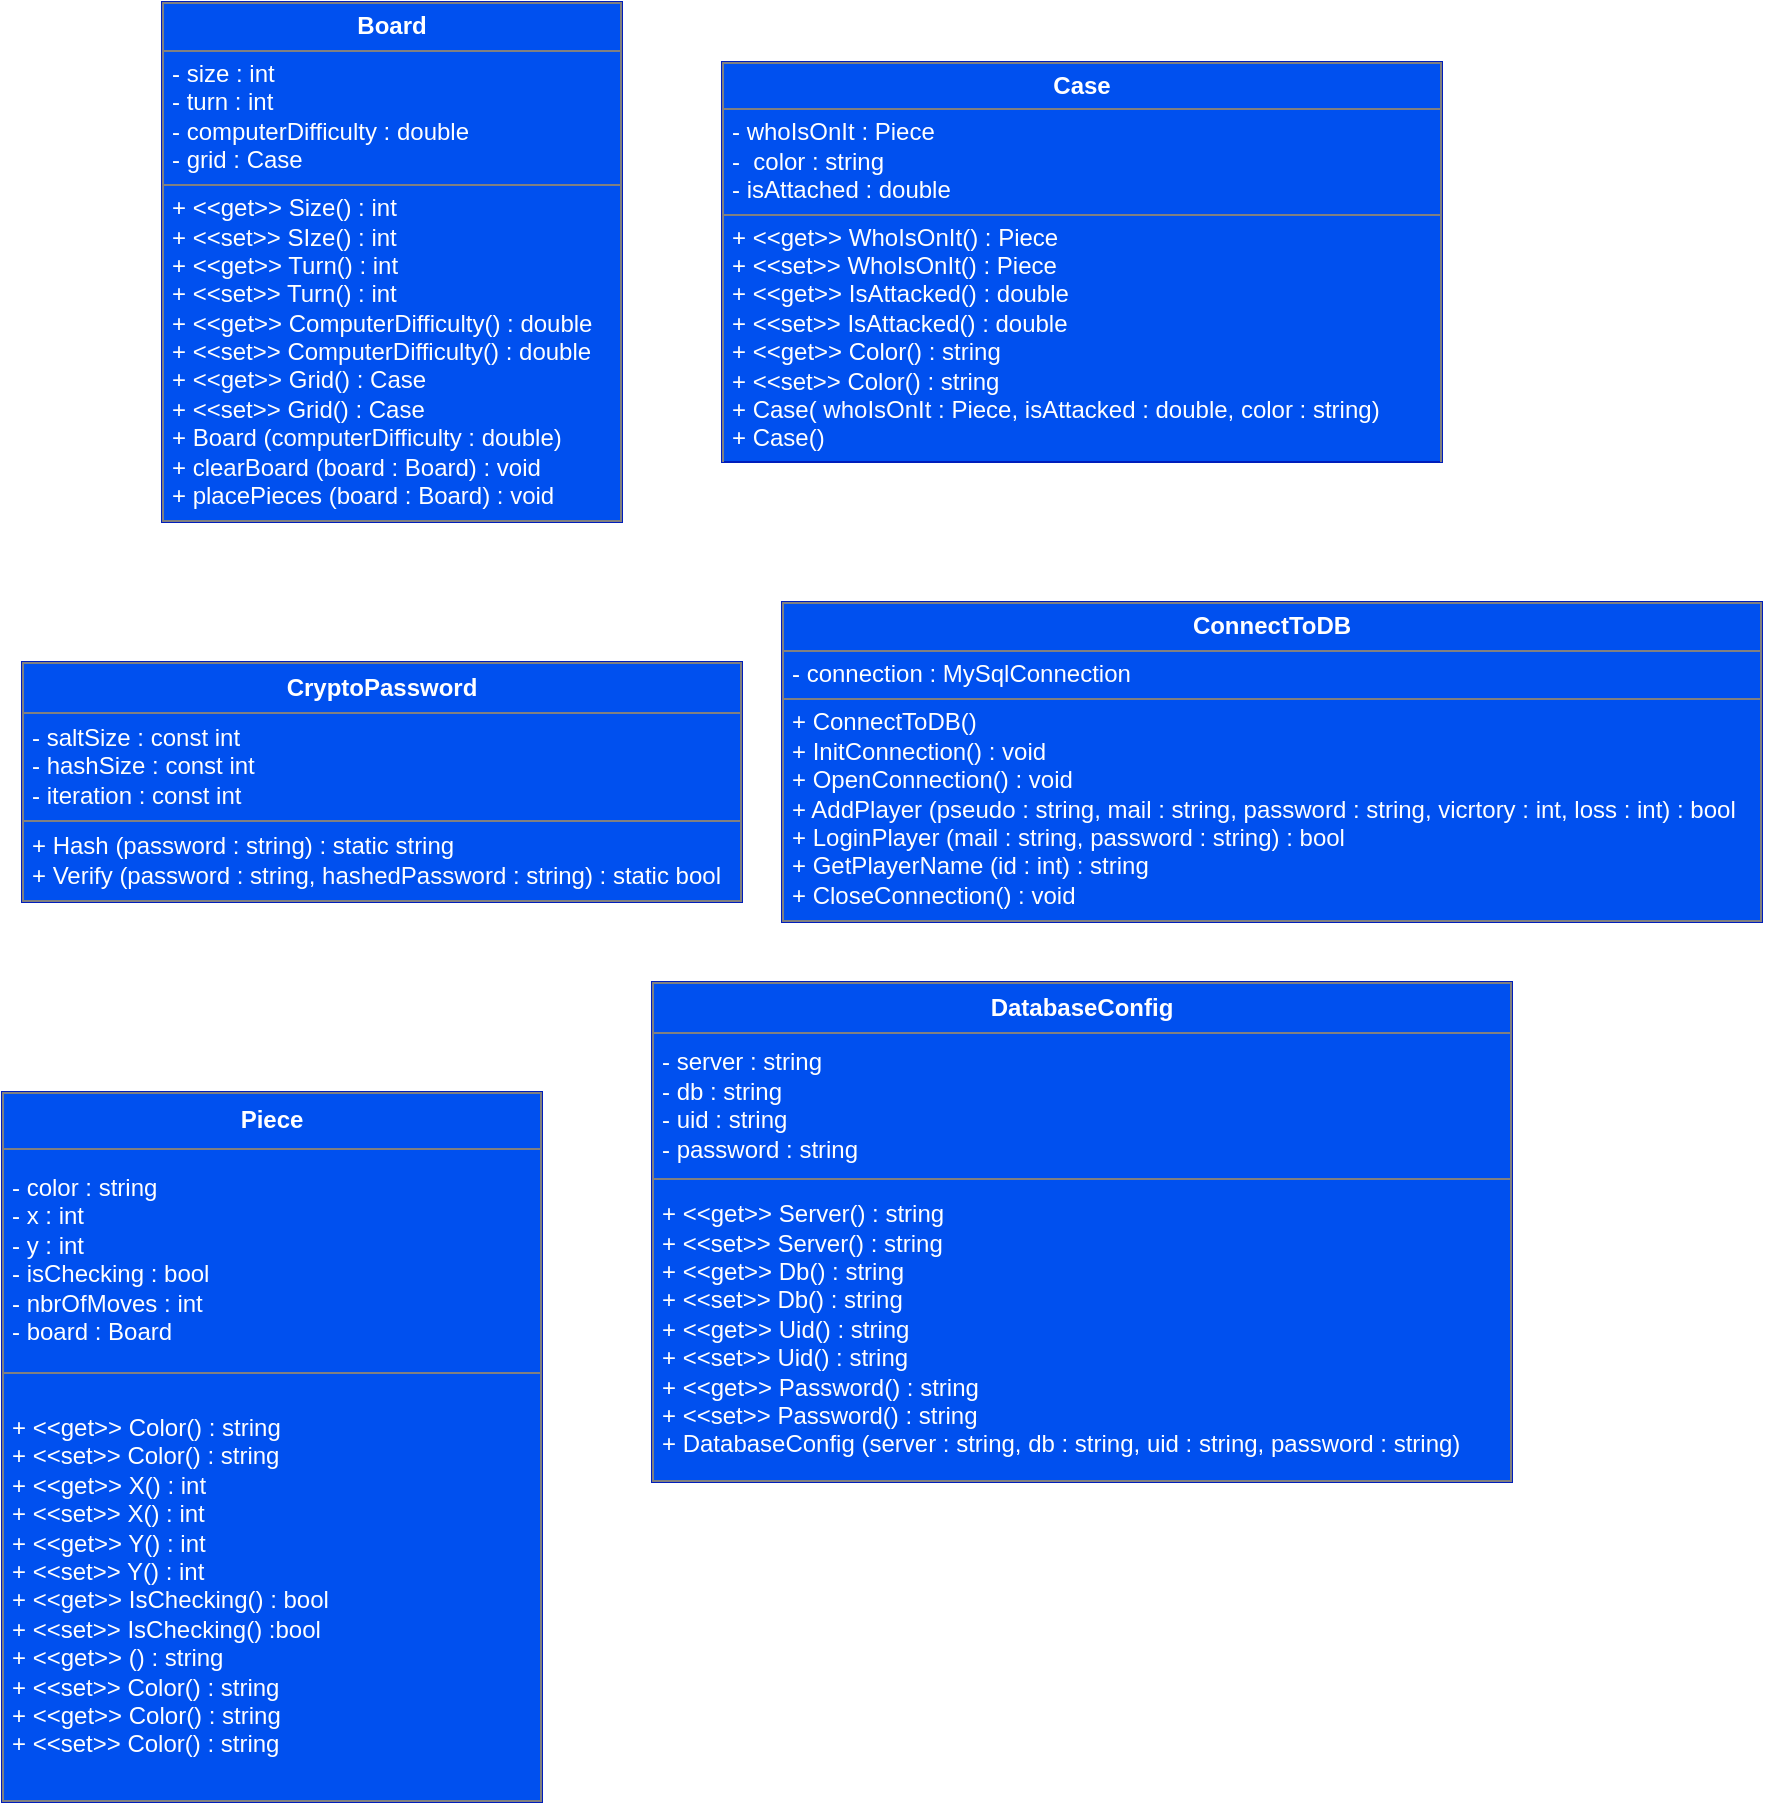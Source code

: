 <mxfile version="12.4.2" type="device" pages="1"><diagram id="xGW0hD4V8Bn89OmpvTJK" name="Page-1"><mxGraphModel dx="1520" dy="985" grid="1" gridSize="10" guides="1" tooltips="1" connect="1" arrows="1" fold="1" page="1" pageScale="1" pageWidth="827" pageHeight="1169" math="0" shadow="0"><root><mxCell id="0"/><mxCell id="1" parent="0"/><mxCell id="zTVLeNgZYF0yA3XOXMLI-1" value="&lt;table border=&quot;1&quot; width=&quot;100%&quot; cellpadding=&quot;4&quot; style=&quot;width: 100% ; height: 100% ; border-collapse: collapse&quot;&gt;&lt;tbody&gt;&lt;tr&gt;&lt;th align=&quot;center&quot;&gt;Board&lt;/th&gt;&lt;/tr&gt;&lt;tr&gt;&lt;td&gt;- size : int&lt;br&gt;- turn : int&amp;nbsp;&lt;br&gt;- computerDifficulty : double&lt;br&gt;- grid : Case&lt;br&gt;&lt;/td&gt;&lt;/tr&gt;&lt;tr&gt;&lt;td&gt;+ &amp;lt;&amp;lt;get&amp;gt;&amp;gt; Size() : int&lt;br&gt;+ &amp;lt;&amp;lt;set&amp;gt;&amp;gt; SIze() : int&lt;br&gt;+ &amp;lt;&amp;lt;get&amp;gt;&amp;gt; Turn() : int&lt;br&gt;+ &amp;lt;&amp;lt;set&amp;gt;&amp;gt; Turn() : int&lt;br&gt;+ &amp;lt;&amp;lt;get&amp;gt;&amp;gt; ComputerDifficulty() : double&lt;br&gt;+ &amp;lt;&amp;lt;set&amp;gt;&amp;gt; ComputerDifficulty() : double&lt;br&gt;+ &amp;lt;&amp;lt;get&amp;gt;&amp;gt; Grid() : Case&lt;br&gt;+ &amp;lt;&amp;lt;set&amp;gt;&amp;gt; Grid() : Case&lt;br&gt;+ Board (computerDifficulty : double)&lt;br&gt;+ clearBoard (board : Board) : void&lt;br&gt;+ placePieces (board : Board) : void&lt;/td&gt;&lt;/tr&gt;&lt;/tbody&gt;&lt;/table&gt;" style="text;html=1;strokeColor=#001DBC;fillColor=#0050ef;overflow=fill;fontColor=#ffffff;" parent="1" vertex="1"><mxGeometry x="20" y="20" width="230" height="260" as="geometry"/></mxCell><mxCell id="zTVLeNgZYF0yA3XOXMLI-2" value="&lt;table border=&quot;1&quot; width=&quot;100%&quot; cellpadding=&quot;4&quot; style=&quot;width: 100% ; height: 100% ; border-collapse: collapse&quot;&gt;&lt;tbody&gt;&lt;tr&gt;&lt;th align=&quot;center&quot;&gt;&lt;b&gt;Case&lt;/b&gt;&lt;/th&gt;&lt;/tr&gt;&lt;tr&gt;&lt;td&gt;- whoIsOnIt : Piece&lt;br&gt;-&amp;nbsp; color : string&lt;br&gt;- isAttached : double&lt;/td&gt;&lt;/tr&gt;&lt;tr&gt;&lt;td&gt;+ &amp;lt;&amp;lt;get&amp;gt;&amp;gt; WhoIsOnIt()&amp;nbsp;: Piece&lt;br&gt;+ &amp;lt;&amp;lt;set&amp;gt;&amp;gt; WhoIsOnIt()&amp;nbsp;: Piece&lt;br&gt;+ &amp;lt;&amp;lt;get&amp;gt;&amp;gt; IsAttacked()&amp;nbsp;: double&lt;br&gt;+ &amp;lt;&amp;lt;set&amp;gt;&amp;gt; IsAttacked()&amp;nbsp;: double&lt;br&gt;+ &amp;lt;&amp;lt;get&amp;gt;&amp;gt; Color()&amp;nbsp;: string&lt;br&gt;+ &amp;lt;&amp;lt;set&amp;gt;&amp;gt; Color()&amp;nbsp;: string&lt;br&gt;+ Case( whoIsOnIt : Piece, isAttacked : double, color : string)&lt;br&gt;+ Case()&lt;br&gt;&lt;/td&gt;&lt;/tr&gt;&lt;/tbody&gt;&lt;/table&gt;" style="text;html=1;strokeColor=#001DBC;fillColor=#0050ef;overflow=fill;fontColor=#ffffff;" parent="1" vertex="1"><mxGeometry x="300" y="50" width="360" height="200" as="geometry"/></mxCell><mxCell id="zTVLeNgZYF0yA3XOXMLI-4" value="&lt;table border=&quot;1&quot; width=&quot;100%&quot; cellpadding=&quot;4&quot; style=&quot;width: 100% ; height: 100% ; border-collapse: collapse&quot;&gt;&lt;tbody&gt;&lt;tr&gt;&lt;th align=&quot;center&quot;&gt;&lt;b&gt;ConnectToDB&lt;/b&gt;&lt;/th&gt;&lt;/tr&gt;&lt;tr&gt;&lt;td&gt;- connection : MySqlConnection&lt;/td&gt;&lt;/tr&gt;&lt;tr&gt;&lt;td&gt;+ ConnectToDB()&lt;br&gt;+ InitConnection() : void&lt;br&gt;+ OpenConnection() : void&lt;br&gt;+ AddPlayer (pseudo : string, mail : string, password : string, vicrtory : int, loss : int) : bool&amp;nbsp;&lt;br&gt;+ LoginPlayer (mail : string, password : string) : bool&amp;nbsp;&lt;br&gt;+ GetPlayerName (id : int) : string&lt;br&gt;+ CloseConnection() : void&lt;/td&gt;&lt;/tr&gt;&lt;/tbody&gt;&lt;/table&gt;" style="text;html=1;strokeColor=#001DBC;fillColor=#0050ef;overflow=fill;fontColor=#ffffff;" parent="1" vertex="1"><mxGeometry x="330" y="320" width="490" height="160" as="geometry"/></mxCell><mxCell id="zTVLeNgZYF0yA3XOXMLI-5" value="&lt;table border=&quot;1&quot; width=&quot;100%&quot; cellpadding=&quot;4&quot; style=&quot;width: 100% ; height: 100% ; border-collapse: collapse&quot;&gt;&lt;tbody&gt;&lt;tr&gt;&lt;th align=&quot;center&quot;&gt;DatabaseConfig&lt;/th&gt;&lt;/tr&gt;&lt;tr&gt;&lt;td&gt;- server : string&lt;br&gt;- db : string&lt;br&gt;- uid : string&lt;br&gt;- password : string&amp;nbsp;&lt;/td&gt;&lt;/tr&gt;&lt;tr&gt;&lt;td&gt;+ &amp;lt;&amp;lt;get&amp;gt;&amp;gt; Server() : string&lt;br&gt;+ &amp;lt;&amp;lt;set&amp;gt;&amp;gt; Server() : string&lt;br&gt;+ &amp;lt;&amp;lt;get&amp;gt;&amp;gt; Db() : string&lt;br&gt;+ &amp;lt;&amp;lt;set&amp;gt;&amp;gt; Db() : string&lt;br&gt;+ &amp;lt;&amp;lt;get&amp;gt;&amp;gt; Uid() : string&lt;br&gt;+ &amp;lt;&amp;lt;set&amp;gt;&amp;gt; Uid() : string&lt;br&gt;+ &amp;lt;&amp;lt;get&amp;gt;&amp;gt; Password() : string&lt;br&gt;+ &amp;lt;&amp;lt;set&amp;gt;&amp;gt; Password() : string&lt;br&gt;+ DatabaseConfig (server : string, db : string, uid : string, password : string)&lt;/td&gt;&lt;/tr&gt;&lt;/tbody&gt;&lt;/table&gt;" style="text;html=1;overflow=fill;fillColor=#0050ef;strokeColor=#001DBC;fontColor=#ffffff;" parent="1" vertex="1"><mxGeometry x="265" y="510" width="430" height="250" as="geometry"/></mxCell><mxCell id="zTVLeNgZYF0yA3XOXMLI-6" value="&lt;table border=&quot;1&quot; width=&quot;100%&quot; cellpadding=&quot;4&quot; style=&quot;width: 100% ; height: 100% ; border-collapse: collapse&quot;&gt;&lt;tbody&gt;&lt;tr&gt;&lt;th align=&quot;center&quot;&gt;CryptoPassword&lt;/th&gt;&lt;/tr&gt;&lt;tr&gt;&lt;td&gt;- saltSize : const int&amp;nbsp;&lt;br&gt;- hashSize : const int&lt;br&gt;- iteration : const int&lt;/td&gt;&lt;/tr&gt;&lt;tr&gt;&lt;td&gt;+ Hash (password : string) : static string&lt;br&gt;+ Verify (password : string, hashedPassword : string) : static bool&lt;/td&gt;&lt;/tr&gt;&lt;/tbody&gt;&lt;/table&gt;" style="text;html=1;strokeColor=#001DBC;fillColor=#0050ef;overflow=fill;fontColor=#ffffff;" parent="1" vertex="1"><mxGeometry x="-50" y="350" width="360" height="120" as="geometry"/></mxCell><mxCell id="ZhPU3JPZZEqo6kHhqLF1-1" value="&lt;table border=&quot;1&quot; width=&quot;100%&quot; cellpadding=&quot;4&quot; style=&quot;width: 100% ; height: 100% ; border-collapse: collapse&quot;&gt;&lt;tbody&gt;&lt;tr&gt;&lt;th align=&quot;center&quot;&gt;Piece&lt;/th&gt;&lt;/tr&gt;&lt;tr&gt;&lt;td&gt;- color : string&amp;nbsp;&lt;br&gt;- x : int&amp;nbsp;&lt;br&gt;- y : int&lt;br&gt;- isChecking : bool&amp;nbsp;&lt;br&gt;- nbrOfMoves : int&lt;br&gt;- board : Board&amp;nbsp;&lt;/td&gt;&lt;/tr&gt;&lt;tr&gt;&lt;td&gt;+ &amp;lt;&amp;lt;get&amp;gt;&amp;gt; Color() : string&lt;br&gt;+ &amp;lt;&amp;lt;set&amp;gt;&amp;gt; Color() : string&lt;br&gt;+ &amp;lt;&amp;lt;get&amp;gt;&amp;gt; X() : int&lt;br&gt;+ &amp;lt;&amp;lt;set&amp;gt;&amp;gt; X() : int&lt;br&gt;+ &amp;lt;&amp;lt;get&amp;gt;&amp;gt; Y() : int&lt;br&gt;+ &amp;lt;&amp;lt;set&amp;gt;&amp;gt; Y() : int&lt;br&gt;+ &amp;lt;&amp;lt;get&amp;gt;&amp;gt; IsChecking() : bool&lt;br&gt;+ &amp;lt;&amp;lt;set&amp;gt;&amp;gt; IsChecking() :bool&lt;br&gt;+ &amp;lt;&amp;lt;get&amp;gt;&amp;gt; () : string&lt;br&gt;+ &amp;lt;&amp;lt;set&amp;gt;&amp;gt; Color() : string&lt;br&gt;+ &amp;lt;&amp;lt;get&amp;gt;&amp;gt; Color() : string&lt;br&gt;+ &amp;lt;&amp;lt;set&amp;gt;&amp;gt; Color() : string&lt;br&gt;&lt;/td&gt;&lt;/tr&gt;&lt;/tbody&gt;&lt;/table&gt;" style="text;html=1;strokeColor=#001DBC;fillColor=#0050ef;overflow=fill;fontColor=#ffffff;gradientColor=none;" vertex="1" parent="1"><mxGeometry x="-60" y="565" width="270" height="355" as="geometry"/></mxCell></root></mxGraphModel></diagram></mxfile>